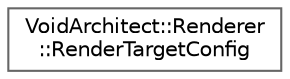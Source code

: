 digraph "Graphical Class Hierarchy"
{
 // LATEX_PDF_SIZE
  bgcolor="transparent";
  edge [fontname=Helvetica,fontsize=10,labelfontname=Helvetica,labelfontsize=10];
  node [fontname=Helvetica,fontsize=10,shape=box,height=0.2,width=0.4];
  rankdir="LR";
  Node0 [id="Node000000",label="VoidArchitect::Renderer\l::RenderTargetConfig",height=0.2,width=0.4,color="grey40", fillcolor="white", style="filled",URL="$struct_void_architect_1_1_renderer_1_1_render_target_config.html",tooltip=" "];
}
